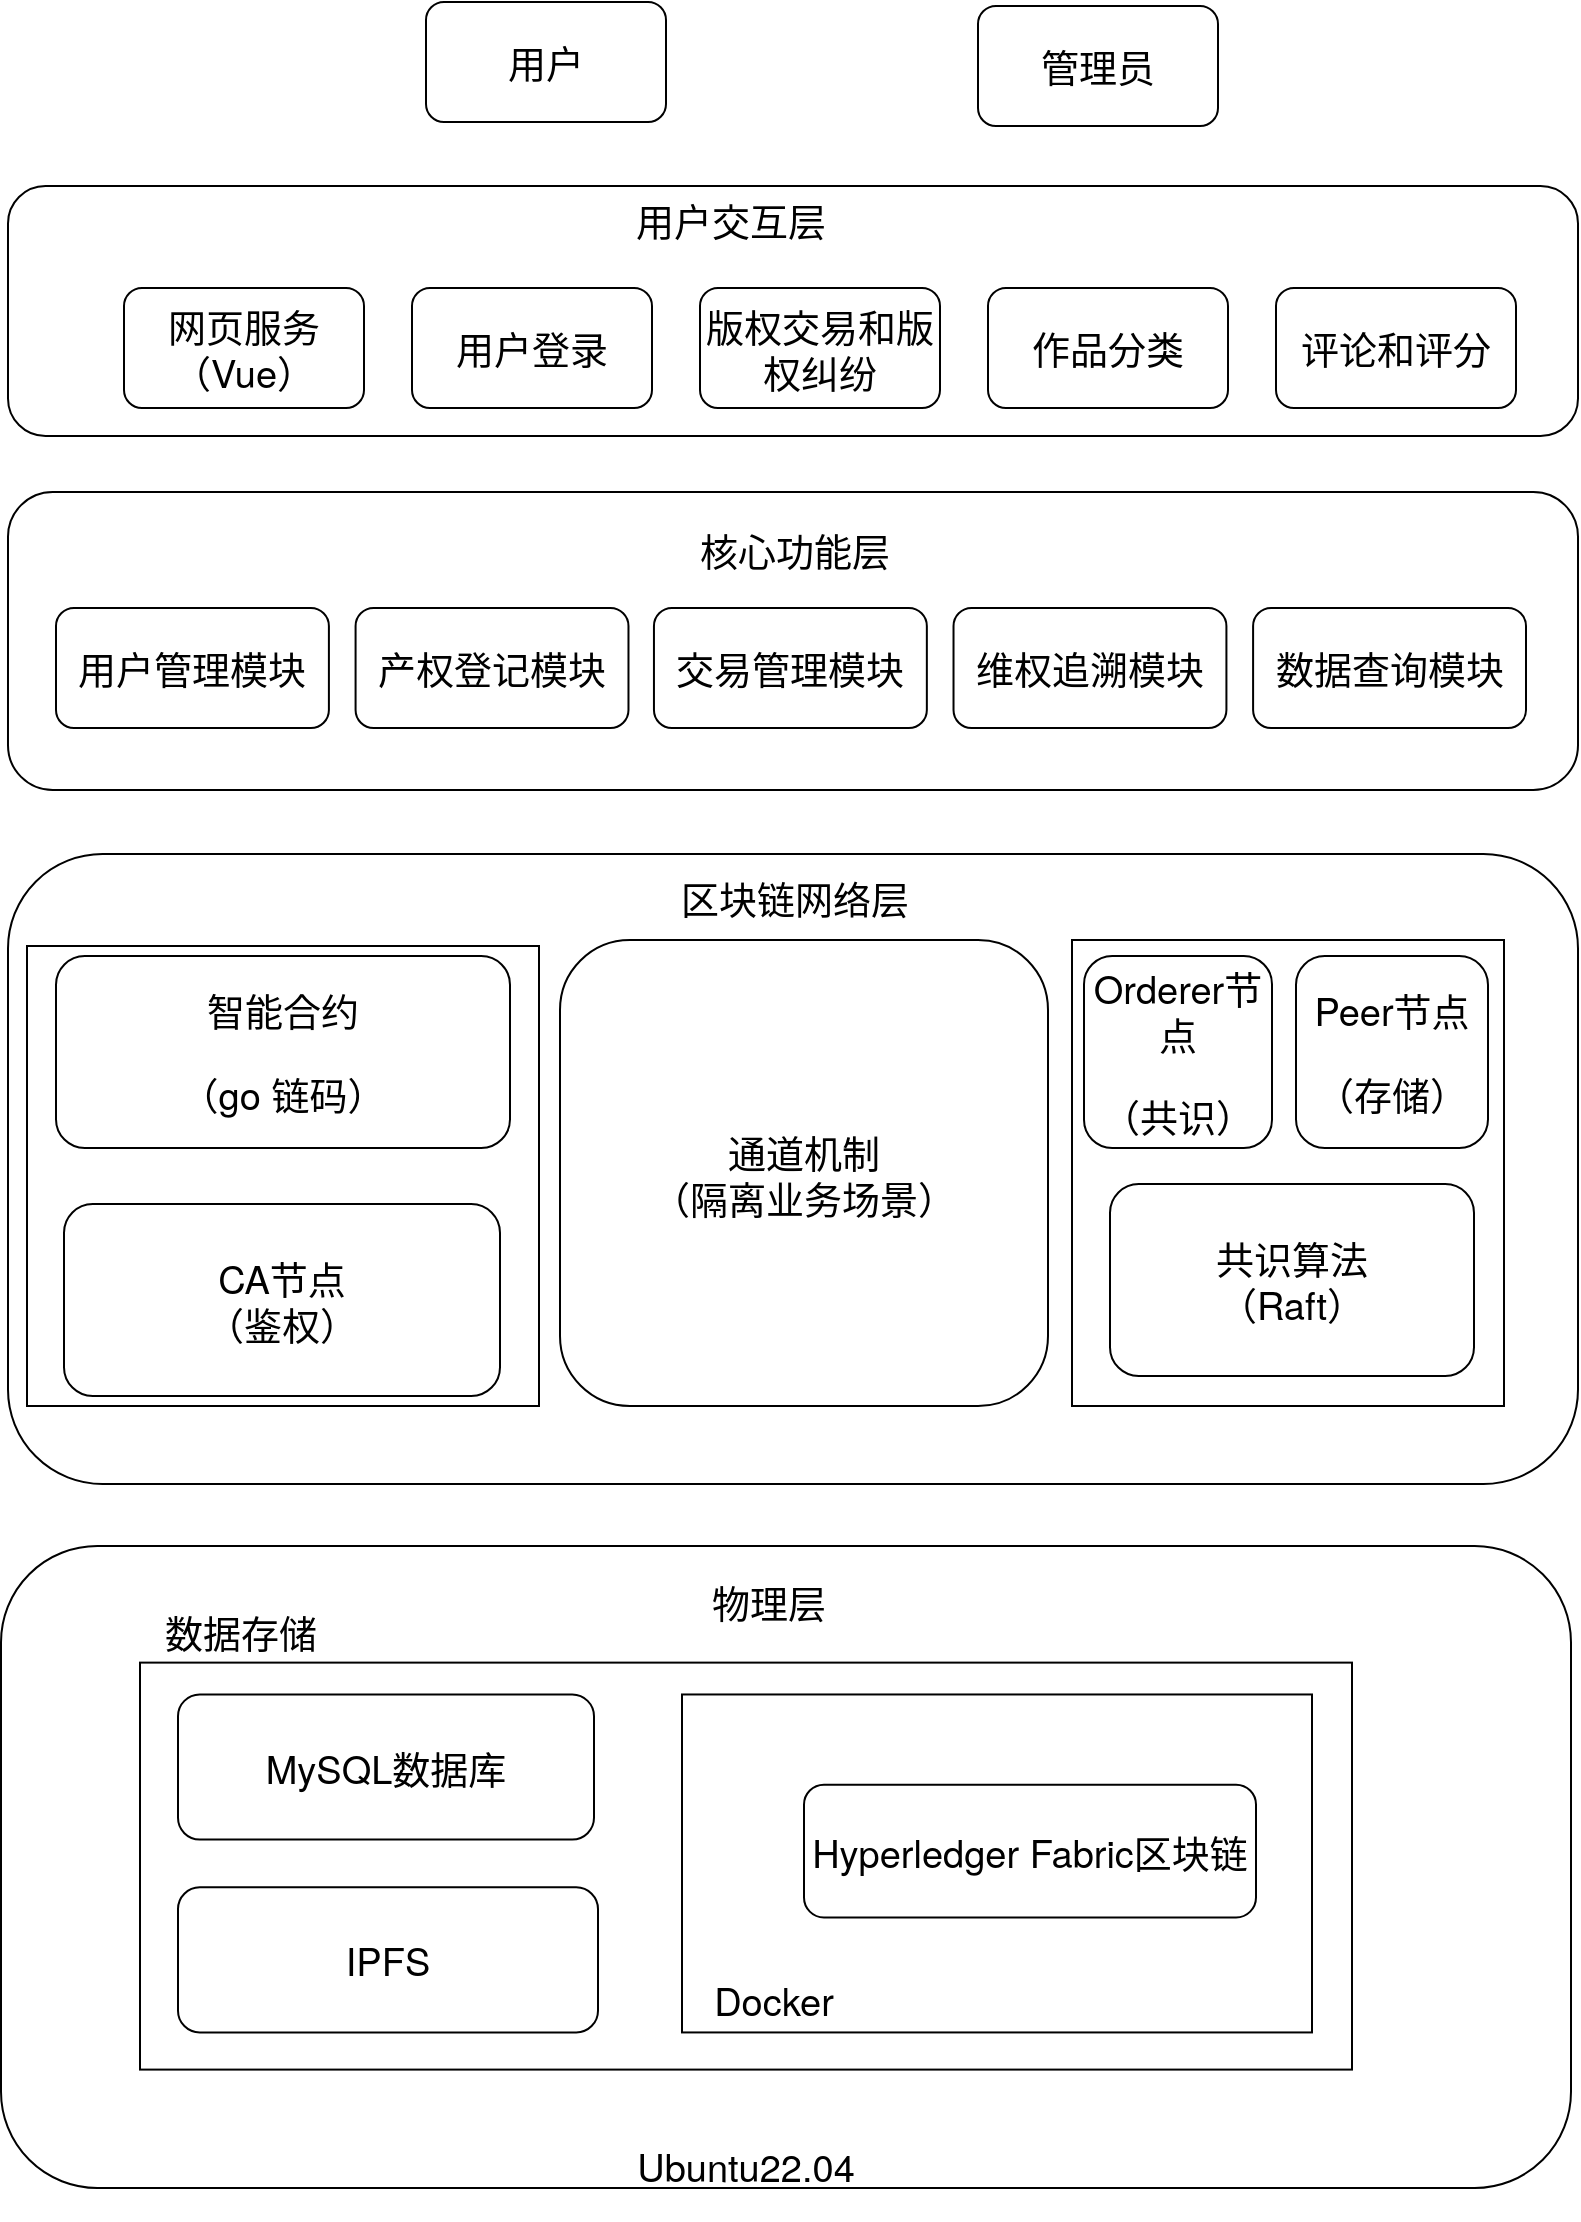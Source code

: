 <mxfile version="27.0.6">
  <diagram name="第 1 页" id="fBRzj3cIM1NUNkZG-p8O">
    <mxGraphModel dx="2066" dy="1184" grid="0" gridSize="10" guides="1" tooltips="1" connect="1" arrows="1" fold="1" page="1" pageScale="1" pageWidth="1169" pageHeight="1654" math="0" shadow="0">
      <root>
        <mxCell id="0" />
        <mxCell id="1" parent="0" />
        <mxCell id="YAaayPWvyK7XOzVofaXM-40" value="" style="rounded=1;whiteSpace=wrap;html=1;fontFamily=Helvetica Neue;fontSize=19;labelBackgroundColor=none;fillColor=none;" vertex="1" parent="1">
          <mxGeometry x="224.5" y="801" width="785" height="321" as="geometry" />
        </mxCell>
        <mxCell id="YAaayPWvyK7XOzVofaXM-3" value="" style="rounded=1;whiteSpace=wrap;html=1;fontFamily=Helvetica Neue;fontSize=19;labelBackgroundColor=none;fillColor=none;" vertex="1" parent="1">
          <mxGeometry x="228" y="121" width="785" height="125" as="geometry" />
        </mxCell>
        <mxCell id="YAaayPWvyK7XOzVofaXM-5" value="用户" style="rounded=1;whiteSpace=wrap;html=1;fontFamily=Helvetica Neue;fontSize=19;labelBackgroundColor=none;fillColor=none;" vertex="1" parent="1">
          <mxGeometry x="437" y="29" width="120" height="60" as="geometry" />
        </mxCell>
        <mxCell id="YAaayPWvyK7XOzVofaXM-6" value="管理员" style="rounded=1;whiteSpace=wrap;html=1;fontFamily=Helvetica Neue;fontSize=19;labelBackgroundColor=none;fillColor=none;" vertex="1" parent="1">
          <mxGeometry x="713" y="31" width="120" height="60" as="geometry" />
        </mxCell>
        <mxCell id="YAaayPWvyK7XOzVofaXM-10" value="网页服务&lt;div&gt;（Vue）&lt;/div&gt;" style="rounded=1;whiteSpace=wrap;html=1;fontFamily=Helvetica Neue;fontSize=19;labelBackgroundColor=none;fillColor=none;" vertex="1" parent="1">
          <mxGeometry x="286" y="172" width="120" height="60" as="geometry" />
        </mxCell>
        <mxCell id="YAaayPWvyK7XOzVofaXM-12" value="用户交互层" style="text;html=1;align=center;verticalAlign=middle;whiteSpace=wrap;rounded=0;labelBackgroundColor=none;fillColor=none;fontFamily=Helvetica Neue;fontSize=19;" vertex="1" parent="1">
          <mxGeometry x="495" y="123" width="189" height="30" as="geometry" />
        </mxCell>
        <mxCell id="YAaayPWvyK7XOzVofaXM-13" value="用户登录" style="rounded=1;whiteSpace=wrap;html=1;fontFamily=Helvetica Neue;fontSize=19;labelBackgroundColor=none;fillColor=none;" vertex="1" parent="1">
          <mxGeometry x="430" y="172" width="120" height="60" as="geometry" />
        </mxCell>
        <mxCell id="YAaayPWvyK7XOzVofaXM-14" value="版权交易和版权纠纷" style="rounded=1;whiteSpace=wrap;html=1;fontFamily=Helvetica Neue;fontSize=19;labelBackgroundColor=none;fillColor=none;" vertex="1" parent="1">
          <mxGeometry x="574" y="172" width="120" height="60" as="geometry" />
        </mxCell>
        <mxCell id="YAaayPWvyK7XOzVofaXM-15" value="作品分类" style="rounded=1;whiteSpace=wrap;html=1;fontFamily=Helvetica Neue;fontSize=19;labelBackgroundColor=none;fillColor=none;" vertex="1" parent="1">
          <mxGeometry x="718" y="172" width="120" height="60" as="geometry" />
        </mxCell>
        <mxCell id="YAaayPWvyK7XOzVofaXM-16" value="评论和评分" style="rounded=1;whiteSpace=wrap;html=1;fontFamily=Helvetica Neue;fontSize=19;labelBackgroundColor=none;fillColor=none;" vertex="1" parent="1">
          <mxGeometry x="862" y="172" width="120" height="60" as="geometry" />
        </mxCell>
        <mxCell id="YAaayPWvyK7XOzVofaXM-17" value="" style="rounded=1;whiteSpace=wrap;html=1;fontFamily=Helvetica Neue;fontSize=19;labelBackgroundColor=none;fillColor=none;" vertex="1" parent="1">
          <mxGeometry x="228" y="455" width="785" height="315" as="geometry" />
        </mxCell>
        <mxCell id="YAaayPWvyK7XOzVofaXM-18" value="共识算法&lt;br&gt;（Raft）" style="rounded=1;whiteSpace=wrap;html=1;fontFamily=Helvetica Neue;fontSize=19;labelBackgroundColor=none;fillColor=none;" vertex="1" parent="1">
          <mxGeometry x="779" y="620" width="182" height="96" as="geometry" />
        </mxCell>
        <mxCell id="YAaayPWvyK7XOzVofaXM-19" value="区块链网络层" style="text;html=1;align=center;verticalAlign=middle;whiteSpace=wrap;rounded=0;labelBackgroundColor=none;fillColor=none;fontFamily=Helvetica Neue;fontSize=19;" vertex="1" parent="1">
          <mxGeometry x="527" y="462" width="189" height="30" as="geometry" />
        </mxCell>
        <mxCell id="YAaayPWvyK7XOzVofaXM-20" value="通道机制&lt;br&gt;（&lt;span style=&quot;color: light-dark(rgb(0, 0, 0), rgb(255, 255, 255));&quot;&gt;隔离业务场景&lt;/span&gt;&lt;span style=&quot;color: light-dark(rgb(0, 0, 0), rgb(255, 255, 255));&quot;&gt;）&lt;/span&gt;" style="rounded=1;whiteSpace=wrap;html=1;fontFamily=Helvetica Neue;fontSize=19;labelBackgroundColor=none;fillColor=none;" vertex="1" parent="1">
          <mxGeometry x="504" y="498" width="244" height="233" as="geometry" />
        </mxCell>
        <mxCell id="YAaayPWvyK7XOzVofaXM-21" value="&lt;p class=&quot;MsoNormal&quot;&gt;&lt;span&gt;Peer节点&lt;br&gt;&lt;/span&gt;&lt;/p&gt;&lt;p class=&quot;MsoNormal&quot;&gt;&lt;font&gt;&lt;span&gt;（存储）&lt;/span&gt;&lt;/font&gt;&lt;/p&gt;" style="rounded=1;whiteSpace=wrap;html=1;fontFamily=Helvetica Neue;fontSize=19;labelBackgroundColor=none;fillColor=none;" vertex="1" parent="1">
          <mxGeometry x="872" y="506" width="96" height="96" as="geometry" />
        </mxCell>
        <mxCell id="YAaayPWvyK7XOzVofaXM-22" value="&lt;p class=&quot;MsoNormal&quot;&gt;&lt;span&gt;CA节点&lt;br&gt;（鉴权）&lt;/span&gt;&lt;/p&gt;" style="rounded=1;whiteSpace=wrap;html=1;fontFamily=Helvetica Neue;fontSize=19;labelBackgroundColor=none;fillColor=none;" vertex="1" parent="1">
          <mxGeometry x="256" y="630" width="218" height="96" as="geometry" />
        </mxCell>
        <mxCell id="YAaayPWvyK7XOzVofaXM-23" value="&lt;p class=&quot;MsoNormal&quot;&gt;&lt;span&gt;Orderer节点&lt;br&gt;&lt;/span&gt;&lt;/p&gt;&lt;p class=&quot;MsoNormal&quot;&gt;&lt;font&gt;&lt;span&gt;（共识）&lt;/span&gt;&lt;/font&gt;&lt;/p&gt;" style="rounded=1;whiteSpace=wrap;html=1;fontFamily=Helvetica Neue;fontSize=19;labelBackgroundColor=none;fillColor=none;" vertex="1" parent="1">
          <mxGeometry x="766" y="506" width="94" height="96" as="geometry" />
        </mxCell>
        <mxCell id="YAaayPWvyK7XOzVofaXM-26" value="&lt;p class=&quot;MsoNormal&quot;&gt;&lt;font&gt;&lt;span&gt;智能合约&lt;/span&gt;&lt;/font&gt;&lt;/p&gt;&lt;p class=&quot;MsoNormal&quot;&gt;&lt;font&gt;&lt;span&gt;（go 链码）&lt;/span&gt;&lt;/font&gt;&lt;/p&gt;" style="rounded=1;whiteSpace=wrap;html=1;fontFamily=Helvetica Neue;fontSize=19;labelBackgroundColor=none;fillColor=none;" vertex="1" parent="1">
          <mxGeometry x="252" y="506" width="227" height="96" as="geometry" />
        </mxCell>
        <mxCell id="YAaayPWvyK7XOzVofaXM-28" value="" style="rounded=0;whiteSpace=wrap;html=1;fillColor=none;fontFamily=Helvetica Neue;fontSize=19;" vertex="1" parent="1">
          <mxGeometry x="760" y="498" width="216" height="233" as="geometry" />
        </mxCell>
        <mxCell id="YAaayPWvyK7XOzVofaXM-29" value="" style="rounded=2;whiteSpace=wrap;html=1;fillColor=none;fontFamily=Helvetica Neue;fontSize=19;" vertex="1" parent="1">
          <mxGeometry x="237.5" y="501" width="256" height="230" as="geometry" />
        </mxCell>
        <mxCell id="YAaayPWvyK7XOzVofaXM-30" value="" style="rounded=1;whiteSpace=wrap;html=1;fontFamily=Helvetica Neue;fontSize=19;labelBackgroundColor=none;fillColor=none;" vertex="1" parent="1">
          <mxGeometry x="228" y="274" width="785" height="149" as="geometry" />
        </mxCell>
        <mxCell id="YAaayPWvyK7XOzVofaXM-32" value="核心功能层" style="text;html=1;align=center;verticalAlign=middle;whiteSpace=wrap;rounded=0;labelBackgroundColor=none;fillColor=none;fontFamily=Helvetica Neue;fontSize=19;" vertex="1" parent="1">
          <mxGeometry x="527" y="288" width="189" height="30" as="geometry" />
        </mxCell>
        <mxCell id="YAaayPWvyK7XOzVofaXM-42" value="物理层" style="text;html=1;align=center;verticalAlign=middle;whiteSpace=wrap;rounded=0;labelBackgroundColor=none;fillColor=none;fontFamily=Helvetica Neue;fontSize=19;" vertex="1" parent="1">
          <mxGeometry x="514" y="814" width="189" height="30" as="geometry" />
        </mxCell>
        <mxCell id="YAaayPWvyK7XOzVofaXM-64" value="" style="group;fontFamily=Helvetica Neue;fontSize=19;" vertex="1" connectable="0" parent="1">
          <mxGeometry x="294" y="831" width="633" height="307" as="geometry" />
        </mxCell>
        <mxCell id="YAaayPWvyK7XOzVofaXM-48" value="" style="rounded=0;whiteSpace=wrap;html=1;fillColor=none;fontFamily=Helvetica Neue;fontSize=19;" vertex="1" parent="YAaayPWvyK7XOzVofaXM-64">
          <mxGeometry y="28.311" width="606" height="203.487" as="geometry" />
        </mxCell>
        <mxCell id="YAaayPWvyK7XOzVofaXM-45" value="&lt;p class=&quot;MsoNormal&quot;&gt;&lt;span&gt;Hyperledger Fabric区块链&lt;/span&gt;&lt;/p&gt;" style="rounded=1;whiteSpace=wrap;html=1;fontFamily=Helvetica Neue;fontSize=19;labelBackgroundColor=none;fillColor=none;" vertex="1" parent="YAaayPWvyK7XOzVofaXM-64">
          <mxGeometry x="332" y="89.357" width="226" height="66.354" as="geometry" />
        </mxCell>
        <mxCell id="YAaayPWvyK7XOzVofaXM-61" value="&lt;p class=&quot;MsoNormal&quot;&gt;&lt;font&gt;&lt;span&gt;IPFS&lt;/span&gt;&lt;/font&gt;&lt;/p&gt;" style="rounded=1;whiteSpace=wrap;html=1;fontFamily=Helvetica Neue;fontSize=19;labelBackgroundColor=none;fillColor=none;" vertex="1" parent="YAaayPWvyK7XOzVofaXM-64">
          <mxGeometry x="19" y="140.671" width="210" height="72.548" as="geometry" />
        </mxCell>
        <mxCell id="YAaayPWvyK7XOzVofaXM-62" value="数据存储" style="text;html=1;align=center;verticalAlign=middle;whiteSpace=wrap;rounded=0;fontFamily=Helvetica Neue;fontSize=19;" vertex="1" parent="YAaayPWvyK7XOzVofaXM-64">
          <mxGeometry x="-63" width="227" height="26.54" as="geometry" />
        </mxCell>
        <mxCell id="YAaayPWvyK7XOzVofaXM-47" value="&lt;p class=&quot;MsoNormal&quot;&gt;&lt;font&gt;&lt;span&gt;MySQL数据库&lt;/span&gt;&lt;/font&gt;&lt;/p&gt;" style="rounded=1;whiteSpace=wrap;html=1;fontFamily=Helvetica Neue;fontSize=19;labelBackgroundColor=none;fillColor=none;" vertex="1" parent="YAaayPWvyK7XOzVofaXM-64">
          <mxGeometry x="19" y="44.236" width="208" height="72.548" as="geometry" />
        </mxCell>
        <mxCell id="YAaayPWvyK7XOzVofaXM-72" value="Ubuntu22.04" style="text;html=1;align=center;verticalAlign=middle;whiteSpace=wrap;rounded=0;fontFamily=Helvetica Neue;fontSize=19;" vertex="1" parent="YAaayPWvyK7XOzVofaXM-64">
          <mxGeometry x="273" y="266.996" width="60" height="26.542" as="geometry" />
        </mxCell>
        <mxCell id="YAaayPWvyK7XOzVofaXM-76" value="" style="rounded=0;whiteSpace=wrap;html=1;fillColor=none;fontFamily=Helvetica Neue;fontSize=19;" vertex="1" parent="YAaayPWvyK7XOzVofaXM-64">
          <mxGeometry x="271" y="44.236" width="315" height="168.983" as="geometry" />
        </mxCell>
        <mxCell id="YAaayPWvyK7XOzVofaXM-77" value="Docker" style="text;html=1;align=center;verticalAlign=middle;whiteSpace=wrap;rounded=0;fontFamily=Helvetica Neue;fontSize=19;" vertex="1" parent="YAaayPWvyK7XOzVofaXM-64">
          <mxGeometry x="286.5" y="184.023" width="60" height="26.542" as="geometry" />
        </mxCell>
        <mxCell id="YAaayPWvyK7XOzVofaXM-78" value="" style="group;fontFamily=Helvetica Neue;fontSize=19;" vertex="1" connectable="0" parent="1">
          <mxGeometry x="252" y="332" width="735" height="60" as="geometry" />
        </mxCell>
        <mxCell id="YAaayPWvyK7XOzVofaXM-37" value="&lt;p class=&quot;MsoNormal&quot;&gt;&lt;font&gt;&lt;span&gt;用户管理模块&lt;/span&gt;&lt;/font&gt;&lt;/p&gt;" style="rounded=1;whiteSpace=wrap;html=1;fontFamily=Helvetica Neue;fontSize=19;labelBackgroundColor=none;fillColor=none;" vertex="1" parent="YAaayPWvyK7XOzVofaXM-78">
          <mxGeometry width="136.448" height="60" as="geometry" />
        </mxCell>
        <mxCell id="YAaayPWvyK7XOzVofaXM-49" value="&lt;p class=&quot;MsoNormal&quot;&gt;&lt;font&gt;&lt;span&gt;产权登记模块&lt;/span&gt;&lt;/font&gt;&lt;/p&gt;" style="rounded=1;whiteSpace=wrap;html=1;fontFamily=Helvetica Neue;fontSize=19;labelBackgroundColor=none;fillColor=none;" vertex="1" parent="YAaayPWvyK7XOzVofaXM-78">
          <mxGeometry x="149.79" width="136.448" height="60" as="geometry" />
        </mxCell>
        <mxCell id="YAaayPWvyK7XOzVofaXM-50" value="&lt;p class=&quot;MsoNormal&quot;&gt;&lt;font&gt;&lt;span&gt;交易管理模块&lt;/span&gt;&lt;/font&gt;&lt;/p&gt;" style="rounded=1;whiteSpace=wrap;html=1;fontFamily=Helvetica Neue;fontSize=19;labelBackgroundColor=none;fillColor=none;" vertex="1" parent="YAaayPWvyK7XOzVofaXM-78">
          <mxGeometry x="298.973" width="136.448" height="60" as="geometry" />
        </mxCell>
        <mxCell id="YAaayPWvyK7XOzVofaXM-51" value="&lt;p class=&quot;MsoNormal&quot;&gt;&lt;font&gt;&lt;span&gt;维权追溯模块&lt;/span&gt;&lt;/font&gt;&lt;/p&gt;" style="rounded=1;whiteSpace=wrap;html=1;fontFamily=Helvetica Neue;fontSize=19;labelBackgroundColor=none;fillColor=none;" vertex="1" parent="YAaayPWvyK7XOzVofaXM-78">
          <mxGeometry x="448.762" width="136.448" height="60" as="geometry" />
        </mxCell>
        <mxCell id="YAaayPWvyK7XOzVofaXM-52" value="&lt;p class=&quot;MsoNormal&quot;&gt;&lt;font&gt;&lt;span&gt;数据查询模块&lt;/span&gt;&lt;/font&gt;&lt;/p&gt;" style="rounded=1;whiteSpace=wrap;html=1;fontFamily=Helvetica Neue;fontSize=19;labelBackgroundColor=none;fillColor=none;" vertex="1" parent="YAaayPWvyK7XOzVofaXM-78">
          <mxGeometry x="598.552" width="136.448" height="60" as="geometry" />
        </mxCell>
      </root>
    </mxGraphModel>
  </diagram>
</mxfile>
